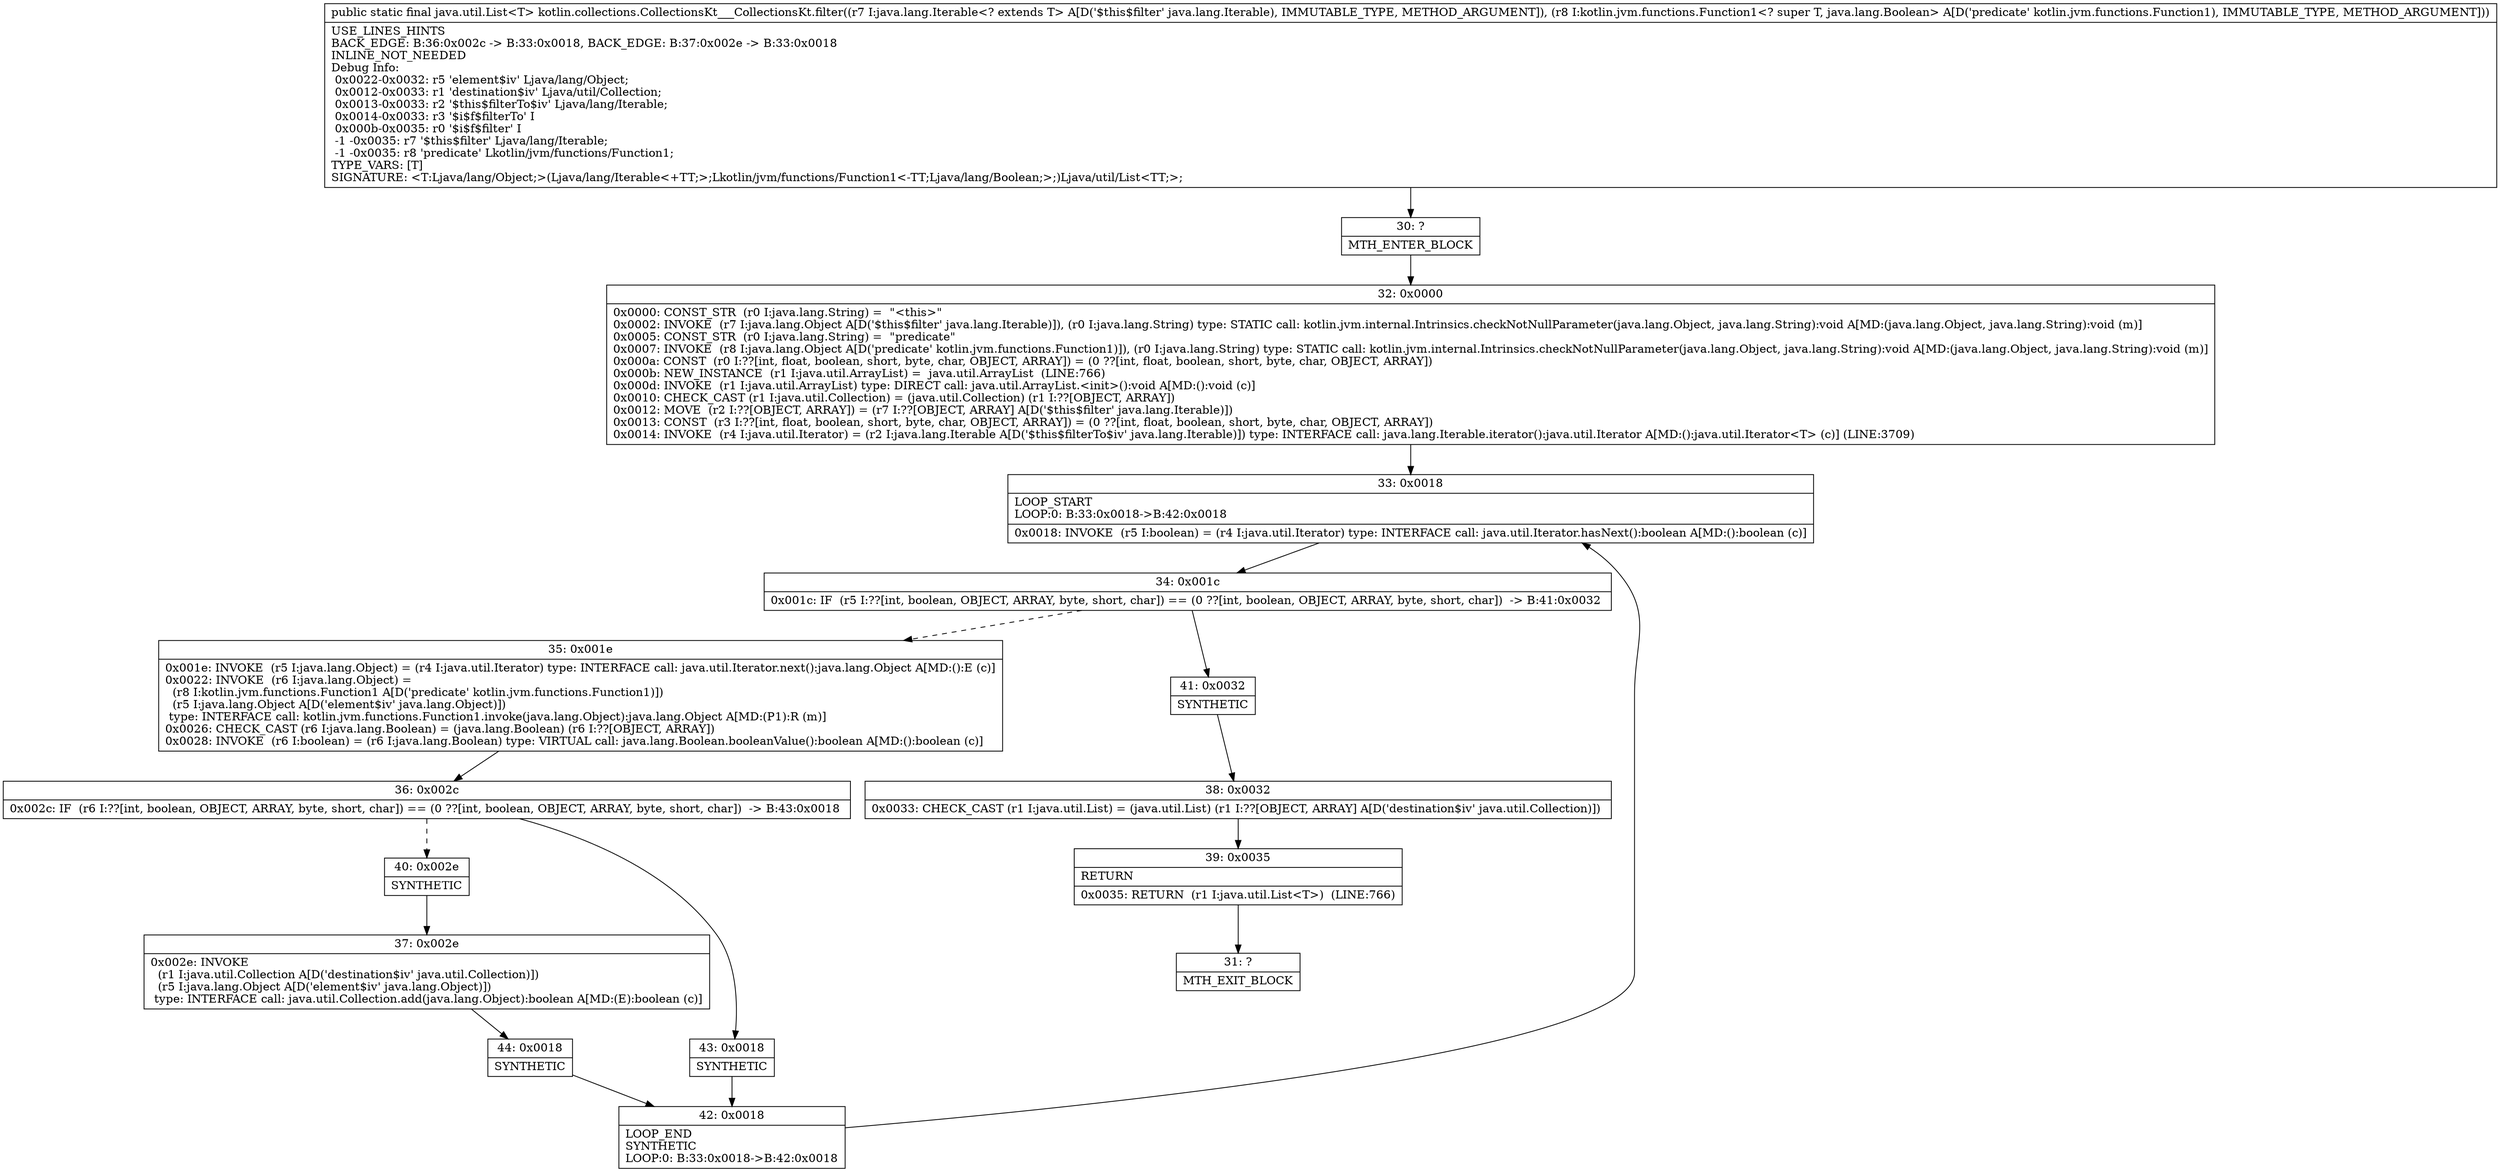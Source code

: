 digraph "CFG forkotlin.collections.CollectionsKt___CollectionsKt.filter(Ljava\/lang\/Iterable;Lkotlin\/jvm\/functions\/Function1;)Ljava\/util\/List;" {
Node_30 [shape=record,label="{30\:\ ?|MTH_ENTER_BLOCK\l}"];
Node_32 [shape=record,label="{32\:\ 0x0000|0x0000: CONST_STR  (r0 I:java.lang.String) =  \"\<this\>\" \l0x0002: INVOKE  (r7 I:java.lang.Object A[D('$this$filter' java.lang.Iterable)]), (r0 I:java.lang.String) type: STATIC call: kotlin.jvm.internal.Intrinsics.checkNotNullParameter(java.lang.Object, java.lang.String):void A[MD:(java.lang.Object, java.lang.String):void (m)]\l0x0005: CONST_STR  (r0 I:java.lang.String) =  \"predicate\" \l0x0007: INVOKE  (r8 I:java.lang.Object A[D('predicate' kotlin.jvm.functions.Function1)]), (r0 I:java.lang.String) type: STATIC call: kotlin.jvm.internal.Intrinsics.checkNotNullParameter(java.lang.Object, java.lang.String):void A[MD:(java.lang.Object, java.lang.String):void (m)]\l0x000a: CONST  (r0 I:??[int, float, boolean, short, byte, char, OBJECT, ARRAY]) = (0 ??[int, float, boolean, short, byte, char, OBJECT, ARRAY]) \l0x000b: NEW_INSTANCE  (r1 I:java.util.ArrayList) =  java.util.ArrayList  (LINE:766)\l0x000d: INVOKE  (r1 I:java.util.ArrayList) type: DIRECT call: java.util.ArrayList.\<init\>():void A[MD:():void (c)]\l0x0010: CHECK_CAST (r1 I:java.util.Collection) = (java.util.Collection) (r1 I:??[OBJECT, ARRAY]) \l0x0012: MOVE  (r2 I:??[OBJECT, ARRAY]) = (r7 I:??[OBJECT, ARRAY] A[D('$this$filter' java.lang.Iterable)]) \l0x0013: CONST  (r3 I:??[int, float, boolean, short, byte, char, OBJECT, ARRAY]) = (0 ??[int, float, boolean, short, byte, char, OBJECT, ARRAY]) \l0x0014: INVOKE  (r4 I:java.util.Iterator) = (r2 I:java.lang.Iterable A[D('$this$filterTo$iv' java.lang.Iterable)]) type: INTERFACE call: java.lang.Iterable.iterator():java.util.Iterator A[MD:():java.util.Iterator\<T\> (c)] (LINE:3709)\l}"];
Node_33 [shape=record,label="{33\:\ 0x0018|LOOP_START\lLOOP:0: B:33:0x0018\-\>B:42:0x0018\l|0x0018: INVOKE  (r5 I:boolean) = (r4 I:java.util.Iterator) type: INTERFACE call: java.util.Iterator.hasNext():boolean A[MD:():boolean (c)]\l}"];
Node_34 [shape=record,label="{34\:\ 0x001c|0x001c: IF  (r5 I:??[int, boolean, OBJECT, ARRAY, byte, short, char]) == (0 ??[int, boolean, OBJECT, ARRAY, byte, short, char])  \-\> B:41:0x0032 \l}"];
Node_35 [shape=record,label="{35\:\ 0x001e|0x001e: INVOKE  (r5 I:java.lang.Object) = (r4 I:java.util.Iterator) type: INTERFACE call: java.util.Iterator.next():java.lang.Object A[MD:():E (c)]\l0x0022: INVOKE  (r6 I:java.lang.Object) = \l  (r8 I:kotlin.jvm.functions.Function1 A[D('predicate' kotlin.jvm.functions.Function1)])\l  (r5 I:java.lang.Object A[D('element$iv' java.lang.Object)])\l type: INTERFACE call: kotlin.jvm.functions.Function1.invoke(java.lang.Object):java.lang.Object A[MD:(P1):R (m)]\l0x0026: CHECK_CAST (r6 I:java.lang.Boolean) = (java.lang.Boolean) (r6 I:??[OBJECT, ARRAY]) \l0x0028: INVOKE  (r6 I:boolean) = (r6 I:java.lang.Boolean) type: VIRTUAL call: java.lang.Boolean.booleanValue():boolean A[MD:():boolean (c)]\l}"];
Node_36 [shape=record,label="{36\:\ 0x002c|0x002c: IF  (r6 I:??[int, boolean, OBJECT, ARRAY, byte, short, char]) == (0 ??[int, boolean, OBJECT, ARRAY, byte, short, char])  \-\> B:43:0x0018 \l}"];
Node_40 [shape=record,label="{40\:\ 0x002e|SYNTHETIC\l}"];
Node_37 [shape=record,label="{37\:\ 0x002e|0x002e: INVOKE  \l  (r1 I:java.util.Collection A[D('destination$iv' java.util.Collection)])\l  (r5 I:java.lang.Object A[D('element$iv' java.lang.Object)])\l type: INTERFACE call: java.util.Collection.add(java.lang.Object):boolean A[MD:(E):boolean (c)]\l}"];
Node_44 [shape=record,label="{44\:\ 0x0018|SYNTHETIC\l}"];
Node_42 [shape=record,label="{42\:\ 0x0018|LOOP_END\lSYNTHETIC\lLOOP:0: B:33:0x0018\-\>B:42:0x0018\l}"];
Node_43 [shape=record,label="{43\:\ 0x0018|SYNTHETIC\l}"];
Node_41 [shape=record,label="{41\:\ 0x0032|SYNTHETIC\l}"];
Node_38 [shape=record,label="{38\:\ 0x0032|0x0033: CHECK_CAST (r1 I:java.util.List) = (java.util.List) (r1 I:??[OBJECT, ARRAY] A[D('destination$iv' java.util.Collection)]) \l}"];
Node_39 [shape=record,label="{39\:\ 0x0035|RETURN\l|0x0035: RETURN  (r1 I:java.util.List\<T\>)  (LINE:766)\l}"];
Node_31 [shape=record,label="{31\:\ ?|MTH_EXIT_BLOCK\l}"];
MethodNode[shape=record,label="{public static final java.util.List\<T\> kotlin.collections.CollectionsKt___CollectionsKt.filter((r7 I:java.lang.Iterable\<? extends T\> A[D('$this$filter' java.lang.Iterable), IMMUTABLE_TYPE, METHOD_ARGUMENT]), (r8 I:kotlin.jvm.functions.Function1\<? super T, java.lang.Boolean\> A[D('predicate' kotlin.jvm.functions.Function1), IMMUTABLE_TYPE, METHOD_ARGUMENT]))  | USE_LINES_HINTS\lBACK_EDGE: B:36:0x002c \-\> B:33:0x0018, BACK_EDGE: B:37:0x002e \-\> B:33:0x0018\lINLINE_NOT_NEEDED\lDebug Info:\l  0x0022\-0x0032: r5 'element$iv' Ljava\/lang\/Object;\l  0x0012\-0x0033: r1 'destination$iv' Ljava\/util\/Collection;\l  0x0013\-0x0033: r2 '$this$filterTo$iv' Ljava\/lang\/Iterable;\l  0x0014\-0x0033: r3 '$i$f$filterTo' I\l  0x000b\-0x0035: r0 '$i$f$filter' I\l  \-1 \-0x0035: r7 '$this$filter' Ljava\/lang\/Iterable;\l  \-1 \-0x0035: r8 'predicate' Lkotlin\/jvm\/functions\/Function1;\lTYPE_VARS: [T]\lSIGNATURE: \<T:Ljava\/lang\/Object;\>(Ljava\/lang\/Iterable\<+TT;\>;Lkotlin\/jvm\/functions\/Function1\<\-TT;Ljava\/lang\/Boolean;\>;)Ljava\/util\/List\<TT;\>;\l}"];
MethodNode -> Node_30;Node_30 -> Node_32;
Node_32 -> Node_33;
Node_33 -> Node_34;
Node_34 -> Node_35[style=dashed];
Node_34 -> Node_41;
Node_35 -> Node_36;
Node_36 -> Node_40[style=dashed];
Node_36 -> Node_43;
Node_40 -> Node_37;
Node_37 -> Node_44;
Node_44 -> Node_42;
Node_42 -> Node_33;
Node_43 -> Node_42;
Node_41 -> Node_38;
Node_38 -> Node_39;
Node_39 -> Node_31;
}

